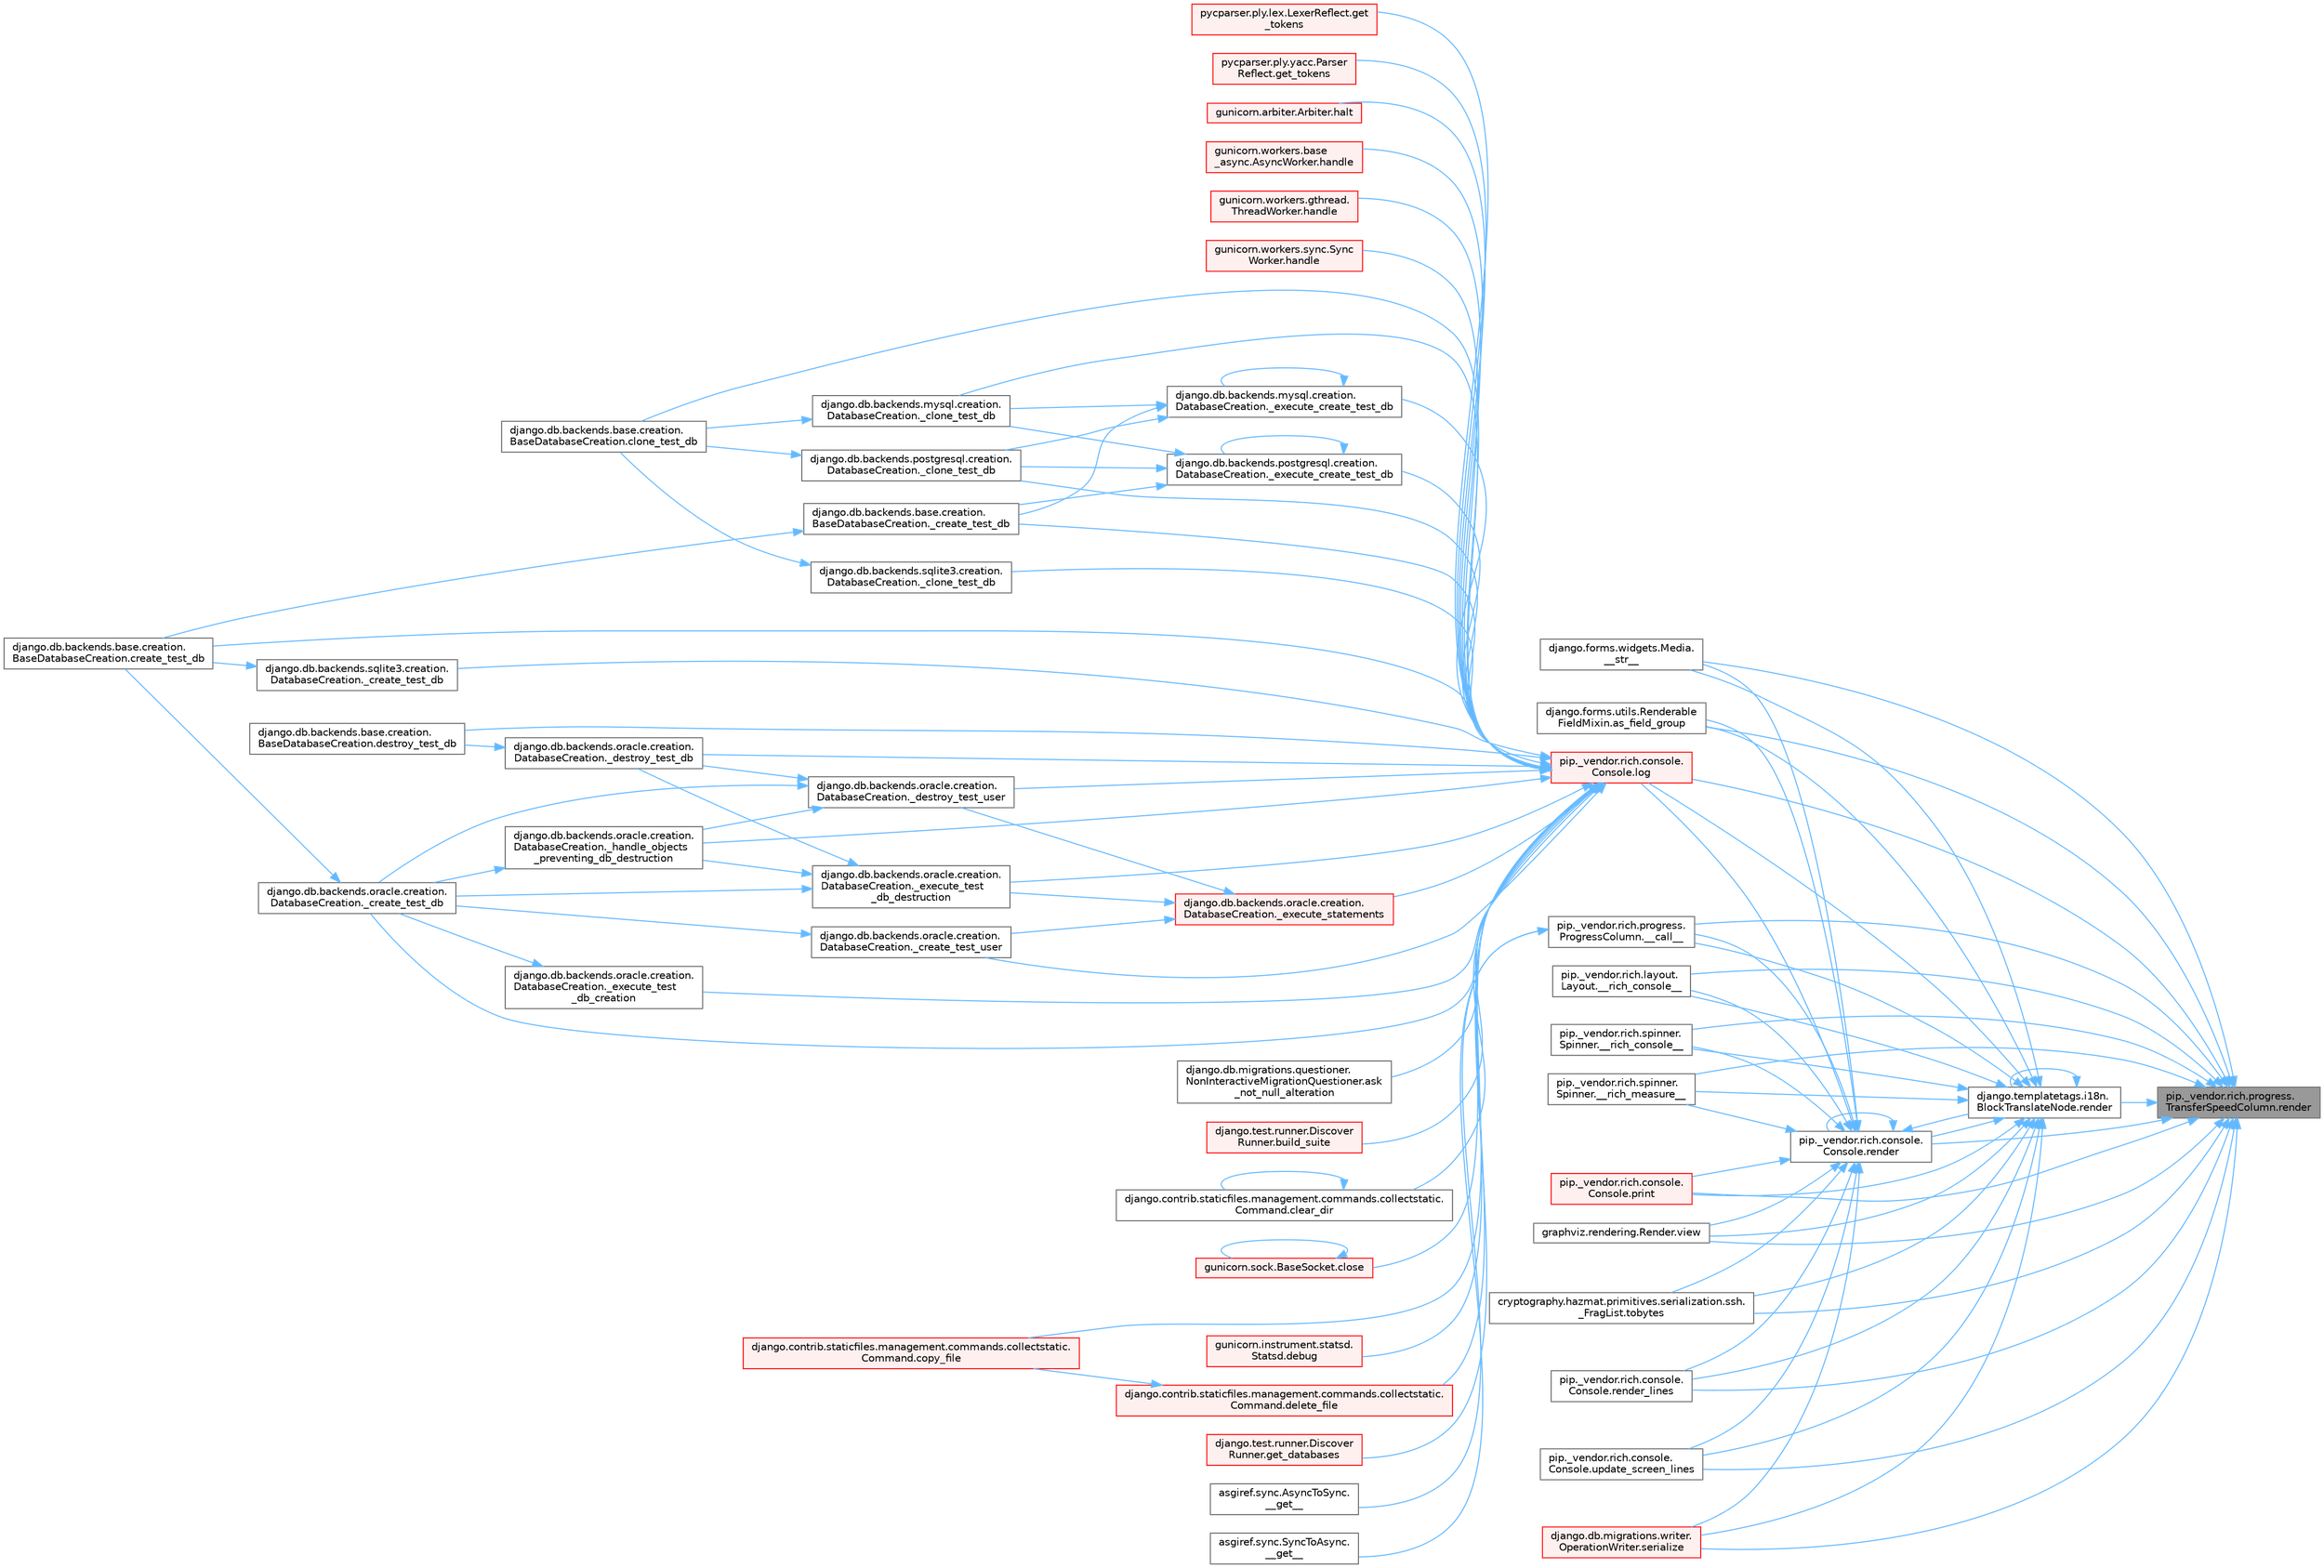 digraph "pip._vendor.rich.progress.TransferSpeedColumn.render"
{
 // LATEX_PDF_SIZE
  bgcolor="transparent";
  edge [fontname=Helvetica,fontsize=10,labelfontname=Helvetica,labelfontsize=10];
  node [fontname=Helvetica,fontsize=10,shape=box,height=0.2,width=0.4];
  rankdir="RL";
  Node1 [id="Node000001",label="pip._vendor.rich.progress.\lTransferSpeedColumn.render",height=0.2,width=0.4,color="gray40", fillcolor="grey60", style="filled", fontcolor="black",tooltip=" "];
  Node1 -> Node2 [id="edge1_Node000001_Node000002",dir="back",color="steelblue1",style="solid",tooltip=" "];
  Node2 [id="Node000002",label="pip._vendor.rich.progress.\lProgressColumn.__call__",height=0.2,width=0.4,color="grey40", fillcolor="white", style="filled",URL="$classpip_1_1__vendor_1_1rich_1_1progress_1_1_progress_column.html#ae0c399be74222f949edb0fa5324cf6ea",tooltip=" "];
  Node2 -> Node3 [id="edge2_Node000002_Node000003",dir="back",color="steelblue1",style="solid",tooltip=" "];
  Node3 [id="Node000003",label="asgiref.sync.AsyncToSync.\l__get__",height=0.2,width=0.4,color="grey40", fillcolor="white", style="filled",URL="$classasgiref_1_1sync_1_1_async_to_sync.html#a23e9ef7a73da98dad9e3f4e65846969b",tooltip=" "];
  Node2 -> Node4 [id="edge3_Node000002_Node000004",dir="back",color="steelblue1",style="solid",tooltip=" "];
  Node4 [id="Node000004",label="asgiref.sync.SyncToAsync.\l__get__",height=0.2,width=0.4,color="grey40", fillcolor="white", style="filled",URL="$classasgiref_1_1sync_1_1_sync_to_async.html#aebdfbe3f01079a529fd2f39810597381",tooltip=" "];
  Node1 -> Node5 [id="edge4_Node000001_Node000005",dir="back",color="steelblue1",style="solid",tooltip=" "];
  Node5 [id="Node000005",label="pip._vendor.rich.layout.\lLayout.__rich_console__",height=0.2,width=0.4,color="grey40", fillcolor="white", style="filled",URL="$classpip_1_1__vendor_1_1rich_1_1layout_1_1_layout.html#ac39cb3d17d2b0324ee1b0dada41a3ebd",tooltip=" "];
  Node1 -> Node6 [id="edge5_Node000001_Node000006",dir="back",color="steelblue1",style="solid",tooltip=" "];
  Node6 [id="Node000006",label="pip._vendor.rich.spinner.\lSpinner.__rich_console__",height=0.2,width=0.4,color="grey40", fillcolor="white", style="filled",URL="$classpip_1_1__vendor_1_1rich_1_1spinner_1_1_spinner.html#a6883d8dced19ac48d4dfc74f776357fd",tooltip=" "];
  Node1 -> Node7 [id="edge6_Node000001_Node000007",dir="back",color="steelblue1",style="solid",tooltip=" "];
  Node7 [id="Node000007",label="pip._vendor.rich.spinner.\lSpinner.__rich_measure__",height=0.2,width=0.4,color="grey40", fillcolor="white", style="filled",URL="$classpip_1_1__vendor_1_1rich_1_1spinner_1_1_spinner.html#a89745682c823c44a31bae8e8d07869f5",tooltip=" "];
  Node1 -> Node8 [id="edge7_Node000001_Node000008",dir="back",color="steelblue1",style="solid",tooltip=" "];
  Node8 [id="Node000008",label="django.forms.widgets.Media.\l__str__",height=0.2,width=0.4,color="grey40", fillcolor="white", style="filled",URL="$classdjango_1_1forms_1_1widgets_1_1_media.html#ae1651710548a7d9f14f036d035012d21",tooltip=" "];
  Node1 -> Node9 [id="edge8_Node000001_Node000009",dir="back",color="steelblue1",style="solid",tooltip=" "];
  Node9 [id="Node000009",label="django.forms.utils.Renderable\lFieldMixin.as_field_group",height=0.2,width=0.4,color="grey40", fillcolor="white", style="filled",URL="$classdjango_1_1forms_1_1utils_1_1_renderable_field_mixin.html#a1e9a1b4f790ea694431554267fd5d74c",tooltip=" "];
  Node1 -> Node10 [id="edge9_Node000001_Node000010",dir="back",color="steelblue1",style="solid",tooltip=" "];
  Node10 [id="Node000010",label="pip._vendor.rich.console.\lConsole.log",height=0.2,width=0.4,color="red", fillcolor="#FFF0F0", style="filled",URL="$classpip_1_1__vendor_1_1rich_1_1console_1_1_console.html#af9c77e39f9413fc2b134c60cfa23b0f1",tooltip=" "];
  Node10 -> Node11 [id="edge10_Node000010_Node000011",dir="back",color="steelblue1",style="solid",tooltip=" "];
  Node11 [id="Node000011",label="django.db.backends.mysql.creation.\lDatabaseCreation._clone_test_db",height=0.2,width=0.4,color="grey40", fillcolor="white", style="filled",URL="$classdjango_1_1db_1_1backends_1_1mysql_1_1creation_1_1_database_creation.html#ab4d99b6a9b6a81141d0fba9440d91619",tooltip=" "];
  Node11 -> Node12 [id="edge11_Node000011_Node000012",dir="back",color="steelblue1",style="solid",tooltip=" "];
  Node12 [id="Node000012",label="django.db.backends.base.creation.\lBaseDatabaseCreation.clone_test_db",height=0.2,width=0.4,color="grey40", fillcolor="white", style="filled",URL="$classdjango_1_1db_1_1backends_1_1base_1_1creation_1_1_base_database_creation.html#aa792ff2a6725c1020027c189ff967316",tooltip=" "];
  Node10 -> Node13 [id="edge12_Node000010_Node000013",dir="back",color="steelblue1",style="solid",tooltip=" "];
  Node13 [id="Node000013",label="django.db.backends.postgresql.creation.\lDatabaseCreation._clone_test_db",height=0.2,width=0.4,color="grey40", fillcolor="white", style="filled",URL="$classdjango_1_1db_1_1backends_1_1postgresql_1_1creation_1_1_database_creation.html#ab57e8a2ba94a8a4888fd435036b4c322",tooltip=" "];
  Node13 -> Node12 [id="edge13_Node000013_Node000012",dir="back",color="steelblue1",style="solid",tooltip=" "];
  Node10 -> Node14 [id="edge14_Node000010_Node000014",dir="back",color="steelblue1",style="solid",tooltip=" "];
  Node14 [id="Node000014",label="django.db.backends.sqlite3.creation.\lDatabaseCreation._clone_test_db",height=0.2,width=0.4,color="grey40", fillcolor="white", style="filled",URL="$classdjango_1_1db_1_1backends_1_1sqlite3_1_1creation_1_1_database_creation.html#a43a28bd11187e2b0677fd0be7643387b",tooltip=" "];
  Node14 -> Node12 [id="edge15_Node000014_Node000012",dir="back",color="steelblue1",style="solid",tooltip=" "];
  Node10 -> Node15 [id="edge16_Node000010_Node000015",dir="back",color="steelblue1",style="solid",tooltip=" "];
  Node15 [id="Node000015",label="django.db.backends.base.creation.\lBaseDatabaseCreation._create_test_db",height=0.2,width=0.4,color="grey40", fillcolor="white", style="filled",URL="$classdjango_1_1db_1_1backends_1_1base_1_1creation_1_1_base_database_creation.html#a3782aff49b95503af2f0e518a10dc22d",tooltip=" "];
  Node15 -> Node16 [id="edge17_Node000015_Node000016",dir="back",color="steelblue1",style="solid",tooltip=" "];
  Node16 [id="Node000016",label="django.db.backends.base.creation.\lBaseDatabaseCreation.create_test_db",height=0.2,width=0.4,color="grey40", fillcolor="white", style="filled",URL="$classdjango_1_1db_1_1backends_1_1base_1_1creation_1_1_base_database_creation.html#af6962208f3f5ffa10ab9acf501090181",tooltip=" "];
  Node10 -> Node17 [id="edge18_Node000010_Node000017",dir="back",color="steelblue1",style="solid",tooltip=" "];
  Node17 [id="Node000017",label="django.db.backends.oracle.creation.\lDatabaseCreation._create_test_db",height=0.2,width=0.4,color="grey40", fillcolor="white", style="filled",URL="$classdjango_1_1db_1_1backends_1_1oracle_1_1creation_1_1_database_creation.html#aea03f2099a0f6691226755c6b60c133f",tooltip=" "];
  Node17 -> Node16 [id="edge19_Node000017_Node000016",dir="back",color="steelblue1",style="solid",tooltip=" "];
  Node10 -> Node18 [id="edge20_Node000010_Node000018",dir="back",color="steelblue1",style="solid",tooltip=" "];
  Node18 [id="Node000018",label="django.db.backends.sqlite3.creation.\lDatabaseCreation._create_test_db",height=0.2,width=0.4,color="grey40", fillcolor="white", style="filled",URL="$classdjango_1_1db_1_1backends_1_1sqlite3_1_1creation_1_1_database_creation.html#a67d2c057a1e604f78b379e63cd6bff28",tooltip=" "];
  Node18 -> Node16 [id="edge21_Node000018_Node000016",dir="back",color="steelblue1",style="solid",tooltip=" "];
  Node10 -> Node19 [id="edge22_Node000010_Node000019",dir="back",color="steelblue1",style="solid",tooltip=" "];
  Node19 [id="Node000019",label="django.db.backends.oracle.creation.\lDatabaseCreation._create_test_user",height=0.2,width=0.4,color="grey40", fillcolor="white", style="filled",URL="$classdjango_1_1db_1_1backends_1_1oracle_1_1creation_1_1_database_creation.html#a59ea754a7f0af2c6d24086c033e1a0dd",tooltip=" "];
  Node19 -> Node17 [id="edge23_Node000019_Node000017",dir="back",color="steelblue1",style="solid",tooltip=" "];
  Node10 -> Node20 [id="edge24_Node000010_Node000020",dir="back",color="steelblue1",style="solid",tooltip=" "];
  Node20 [id="Node000020",label="django.db.backends.oracle.creation.\lDatabaseCreation._destroy_test_db",height=0.2,width=0.4,color="grey40", fillcolor="white", style="filled",URL="$classdjango_1_1db_1_1backends_1_1oracle_1_1creation_1_1_database_creation.html#a08dd28500eb796fba820014d705845e1",tooltip=" "];
  Node20 -> Node21 [id="edge25_Node000020_Node000021",dir="back",color="steelblue1",style="solid",tooltip=" "];
  Node21 [id="Node000021",label="django.db.backends.base.creation.\lBaseDatabaseCreation.destroy_test_db",height=0.2,width=0.4,color="grey40", fillcolor="white", style="filled",URL="$classdjango_1_1db_1_1backends_1_1base_1_1creation_1_1_base_database_creation.html#a2c41c21dd95190d85b132c7666f9593d",tooltip=" "];
  Node10 -> Node22 [id="edge26_Node000010_Node000022",dir="back",color="steelblue1",style="solid",tooltip=" "];
  Node22 [id="Node000022",label="django.db.backends.oracle.creation.\lDatabaseCreation._destroy_test_user",height=0.2,width=0.4,color="grey40", fillcolor="white", style="filled",URL="$classdjango_1_1db_1_1backends_1_1oracle_1_1creation_1_1_database_creation.html#ac5b566d811b2dcccb9c6c125486ec8b9",tooltip=" "];
  Node22 -> Node17 [id="edge27_Node000022_Node000017",dir="back",color="steelblue1",style="solid",tooltip=" "];
  Node22 -> Node20 [id="edge28_Node000022_Node000020",dir="back",color="steelblue1",style="solid",tooltip=" "];
  Node22 -> Node23 [id="edge29_Node000022_Node000023",dir="back",color="steelblue1",style="solid",tooltip=" "];
  Node23 [id="Node000023",label="django.db.backends.oracle.creation.\lDatabaseCreation._handle_objects\l_preventing_db_destruction",height=0.2,width=0.4,color="grey40", fillcolor="white", style="filled",URL="$classdjango_1_1db_1_1backends_1_1oracle_1_1creation_1_1_database_creation.html#a1c37c804f0a89dbadda5bc9fd5b601af",tooltip=" "];
  Node23 -> Node17 [id="edge30_Node000023_Node000017",dir="back",color="steelblue1",style="solid",tooltip=" "];
  Node10 -> Node24 [id="edge31_Node000010_Node000024",dir="back",color="steelblue1",style="solid",tooltip=" "];
  Node24 [id="Node000024",label="django.db.backends.mysql.creation.\lDatabaseCreation._execute_create_test_db",height=0.2,width=0.4,color="grey40", fillcolor="white", style="filled",URL="$classdjango_1_1db_1_1backends_1_1mysql_1_1creation_1_1_database_creation.html#ab42ab74c9087be175aad845aec9d4160",tooltip=" "];
  Node24 -> Node11 [id="edge32_Node000024_Node000011",dir="back",color="steelblue1",style="solid",tooltip=" "];
  Node24 -> Node13 [id="edge33_Node000024_Node000013",dir="back",color="steelblue1",style="solid",tooltip=" "];
  Node24 -> Node15 [id="edge34_Node000024_Node000015",dir="back",color="steelblue1",style="solid",tooltip=" "];
  Node24 -> Node24 [id="edge35_Node000024_Node000024",dir="back",color="steelblue1",style="solid",tooltip=" "];
  Node10 -> Node25 [id="edge36_Node000010_Node000025",dir="back",color="steelblue1",style="solid",tooltip=" "];
  Node25 [id="Node000025",label="django.db.backends.postgresql.creation.\lDatabaseCreation._execute_create_test_db",height=0.2,width=0.4,color="grey40", fillcolor="white", style="filled",URL="$classdjango_1_1db_1_1backends_1_1postgresql_1_1creation_1_1_database_creation.html#a8c9e9502a3370ff7f46e7982b1ace1ec",tooltip=" "];
  Node25 -> Node11 [id="edge37_Node000025_Node000011",dir="back",color="steelblue1",style="solid",tooltip=" "];
  Node25 -> Node13 [id="edge38_Node000025_Node000013",dir="back",color="steelblue1",style="solid",tooltip=" "];
  Node25 -> Node15 [id="edge39_Node000025_Node000015",dir="back",color="steelblue1",style="solid",tooltip=" "];
  Node25 -> Node25 [id="edge40_Node000025_Node000025",dir="back",color="steelblue1",style="solid",tooltip=" "];
  Node10 -> Node26 [id="edge41_Node000010_Node000026",dir="back",color="steelblue1",style="solid",tooltip=" "];
  Node26 [id="Node000026",label="django.db.backends.oracle.creation.\lDatabaseCreation._execute_statements",height=0.2,width=0.4,color="red", fillcolor="#FFF0F0", style="filled",URL="$classdjango_1_1db_1_1backends_1_1oracle_1_1creation_1_1_database_creation.html#a40f0a887cb7b18753bb057b12ede6de5",tooltip=" "];
  Node26 -> Node19 [id="edge42_Node000026_Node000019",dir="back",color="steelblue1",style="solid",tooltip=" "];
  Node26 -> Node22 [id="edge43_Node000026_Node000022",dir="back",color="steelblue1",style="solid",tooltip=" "];
  Node26 -> Node29 [id="edge44_Node000026_Node000029",dir="back",color="steelblue1",style="solid",tooltip=" "];
  Node29 [id="Node000029",label="django.db.backends.oracle.creation.\lDatabaseCreation._execute_test\l_db_destruction",height=0.2,width=0.4,color="grey40", fillcolor="white", style="filled",URL="$classdjango_1_1db_1_1backends_1_1oracle_1_1creation_1_1_database_creation.html#a122c68cb1495e4c1a5c9c6a8f61ea46f",tooltip=" "];
  Node29 -> Node17 [id="edge45_Node000029_Node000017",dir="back",color="steelblue1",style="solid",tooltip=" "];
  Node29 -> Node20 [id="edge46_Node000029_Node000020",dir="back",color="steelblue1",style="solid",tooltip=" "];
  Node29 -> Node23 [id="edge47_Node000029_Node000023",dir="back",color="steelblue1",style="solid",tooltip=" "];
  Node10 -> Node28 [id="edge48_Node000010_Node000028",dir="back",color="steelblue1",style="solid",tooltip=" "];
  Node28 [id="Node000028",label="django.db.backends.oracle.creation.\lDatabaseCreation._execute_test\l_db_creation",height=0.2,width=0.4,color="grey40", fillcolor="white", style="filled",URL="$classdjango_1_1db_1_1backends_1_1oracle_1_1creation_1_1_database_creation.html#a66d037f8286d396a98cf6ad2a5b9f25f",tooltip=" "];
  Node28 -> Node17 [id="edge49_Node000028_Node000017",dir="back",color="steelblue1",style="solid",tooltip=" "];
  Node10 -> Node29 [id="edge50_Node000010_Node000029",dir="back",color="steelblue1",style="solid",tooltip=" "];
  Node10 -> Node23 [id="edge51_Node000010_Node000023",dir="back",color="steelblue1",style="solid",tooltip=" "];
  Node10 -> Node30 [id="edge52_Node000010_Node000030",dir="back",color="steelblue1",style="solid",tooltip=" "];
  Node30 [id="Node000030",label="django.db.migrations.questioner.\lNonInteractiveMigrationQuestioner.ask\l_not_null_alteration",height=0.2,width=0.4,color="grey40", fillcolor="white", style="filled",URL="$classdjango_1_1db_1_1migrations_1_1questioner_1_1_non_interactive_migration_questioner.html#a8e2e9dcddaff9a58581a3bdfbc87136f",tooltip=" "];
  Node10 -> Node31 [id="edge53_Node000010_Node000031",dir="back",color="steelblue1",style="solid",tooltip=" "];
  Node31 [id="Node000031",label="django.test.runner.Discover\lRunner.build_suite",height=0.2,width=0.4,color="red", fillcolor="#FFF0F0", style="filled",URL="$classdjango_1_1test_1_1runner_1_1_discover_runner.html#a59c1b9e138786179fdbfce3ab15bf2c8",tooltip=" "];
  Node10 -> Node33 [id="edge54_Node000010_Node000033",dir="back",color="steelblue1",style="solid",tooltip=" "];
  Node33 [id="Node000033",label="django.contrib.staticfiles.management.commands.collectstatic.\lCommand.clear_dir",height=0.2,width=0.4,color="grey40", fillcolor="white", style="filled",URL="$classdjango_1_1contrib_1_1staticfiles_1_1management_1_1commands_1_1collectstatic_1_1_command.html#a2974077448bb3e1203a0c82350976399",tooltip=" "];
  Node33 -> Node33 [id="edge55_Node000033_Node000033",dir="back",color="steelblue1",style="solid",tooltip=" "];
  Node10 -> Node12 [id="edge56_Node000010_Node000012",dir="back",color="steelblue1",style="solid",tooltip=" "];
  Node10 -> Node34 [id="edge57_Node000010_Node000034",dir="back",color="steelblue1",style="solid",tooltip=" "];
  Node34 [id="Node000034",label="gunicorn.sock.BaseSocket.close",height=0.2,width=0.4,color="red", fillcolor="#FFF0F0", style="filled",URL="$classgunicorn_1_1sock_1_1_base_socket.html#af2002e81bf30cc8c6614f9568af6ef06",tooltip=" "];
  Node34 -> Node34 [id="edge58_Node000034_Node000034",dir="back",color="steelblue1",style="solid",tooltip=" "];
  Node10 -> Node2413 [id="edge59_Node000010_Node002413",dir="back",color="steelblue1",style="solid",tooltip=" "];
  Node2413 [id="Node002413",label="django.contrib.staticfiles.management.commands.collectstatic.\lCommand.copy_file",height=0.2,width=0.4,color="red", fillcolor="#FFF0F0", style="filled",URL="$classdjango_1_1contrib_1_1staticfiles_1_1management_1_1commands_1_1collectstatic_1_1_command.html#aa1d53e284649215d968d4bb505fb4d4b",tooltip=" "];
  Node10 -> Node16 [id="edge60_Node000010_Node000016",dir="back",color="steelblue1",style="solid",tooltip=" "];
  Node10 -> Node2996 [id="edge61_Node000010_Node002996",dir="back",color="steelblue1",style="solid",tooltip=" "];
  Node2996 [id="Node002996",label="gunicorn.instrument.statsd.\lStatsd.debug",height=0.2,width=0.4,color="red", fillcolor="#FFF0F0", style="filled",URL="$classgunicorn_1_1instrument_1_1statsd_1_1_statsd.html#abb1906a025131e88e3da6201580d70b8",tooltip=" "];
  Node10 -> Node2412 [id="edge62_Node000010_Node002412",dir="back",color="steelblue1",style="solid",tooltip=" "];
  Node2412 [id="Node002412",label="django.contrib.staticfiles.management.commands.collectstatic.\lCommand.delete_file",height=0.2,width=0.4,color="red", fillcolor="#FFF0F0", style="filled",URL="$classdjango_1_1contrib_1_1staticfiles_1_1management_1_1commands_1_1collectstatic_1_1_command.html#a54d45dfce4bec3a86e7cd24afd6ade21",tooltip=" "];
  Node2412 -> Node2413 [id="edge63_Node002412_Node002413",dir="back",color="steelblue1",style="solid",tooltip=" "];
  Node10 -> Node21 [id="edge64_Node000010_Node000021",dir="back",color="steelblue1",style="solid",tooltip=" "];
  Node10 -> Node2997 [id="edge65_Node000010_Node002997",dir="back",color="steelblue1",style="solid",tooltip=" "];
  Node2997 [id="Node002997",label="django.test.runner.Discover\lRunner.get_databases",height=0.2,width=0.4,color="red", fillcolor="#FFF0F0", style="filled",URL="$classdjango_1_1test_1_1runner_1_1_discover_runner.html#ad447cd139bbf24a8ca2d0c4bd0bb9810",tooltip=" "];
  Node10 -> Node1605 [id="edge66_Node000010_Node001605",dir="back",color="steelblue1",style="solid",tooltip=" "];
  Node1605 [id="Node001605",label="pycparser.ply.lex.LexerReflect.get\l_tokens",height=0.2,width=0.4,color="red", fillcolor="#FFF0F0", style="filled",URL="$classpycparser_1_1ply_1_1lex_1_1_lexer_reflect.html#a10983bce282c9b55abb82ce3807c6286",tooltip=" "];
  Node10 -> Node1607 [id="edge67_Node000010_Node001607",dir="back",color="steelblue1",style="solid",tooltip=" "];
  Node1607 [id="Node001607",label="pycparser.ply.yacc.Parser\lReflect.get_tokens",height=0.2,width=0.4,color="red", fillcolor="#FFF0F0", style="filled",URL="$classpycparser_1_1ply_1_1yacc_1_1_parser_reflect.html#a32a8391d1552f74d1fd812eec68dc908",tooltip=" "];
  Node10 -> Node1410 [id="edge68_Node000010_Node001410",dir="back",color="steelblue1",style="solid",tooltip=" "];
  Node1410 [id="Node001410",label="gunicorn.arbiter.Arbiter.halt",height=0.2,width=0.4,color="red", fillcolor="#FFF0F0", style="filled",URL="$classgunicorn_1_1arbiter_1_1_arbiter.html#a8c96a567bd668d560500593a6681b98c",tooltip=" "];
  Node10 -> Node1559 [id="edge69_Node000010_Node001559",dir="back",color="steelblue1",style="solid",tooltip=" "];
  Node1559 [id="Node001559",label="gunicorn.workers.base\l_async.AsyncWorker.handle",height=0.2,width=0.4,color="red", fillcolor="#FFF0F0", style="filled",URL="$classgunicorn_1_1workers_1_1base__async_1_1_async_worker.html#a70fcd33fad885f927f5ecd568c687cda",tooltip=" "];
  Node10 -> Node1560 [id="edge70_Node000010_Node001560",dir="back",color="steelblue1",style="solid",tooltip=" "];
  Node1560 [id="Node001560",label="gunicorn.workers.gthread.\lThreadWorker.handle",height=0.2,width=0.4,color="red", fillcolor="#FFF0F0", style="filled",URL="$classgunicorn_1_1workers_1_1gthread_1_1_thread_worker.html#a4f8aea398a9cc47d2065177bb1b6ccf1",tooltip=" "];
  Node10 -> Node1561 [id="edge71_Node000010_Node001561",dir="back",color="steelblue1",style="solid",tooltip=" "];
  Node1561 [id="Node001561",label="gunicorn.workers.sync.Sync\lWorker.handle",height=0.2,width=0.4,color="red", fillcolor="#FFF0F0", style="filled",URL="$classgunicorn_1_1workers_1_1sync_1_1_sync_worker.html#a50db3bfd7d97e0e4cb7e22bd066dd7de",tooltip=" "];
  Node1 -> Node431 [id="edge72_Node000001_Node000431",dir="back",color="steelblue1",style="solid",tooltip=" "];
  Node431 [id="Node000431",label="pip._vendor.rich.console.\lConsole.print",height=0.2,width=0.4,color="red", fillcolor="#FFF0F0", style="filled",URL="$classpip_1_1__vendor_1_1rich_1_1console_1_1_console.html#af954370cdbb49236b597f2c11064549d",tooltip=" "];
  Node1 -> Node513 [id="edge73_Node000001_Node000513",dir="back",color="steelblue1",style="solid",tooltip=" "];
  Node513 [id="Node000513",label="django.templatetags.i18n.\lBlockTranslateNode.render",height=0.2,width=0.4,color="grey40", fillcolor="white", style="filled",URL="$classdjango_1_1templatetags_1_1i18n_1_1_block_translate_node.html#aaf05bebfd02c1c4b676387ada0357832",tooltip=" "];
  Node513 -> Node2 [id="edge74_Node000513_Node000002",dir="back",color="steelblue1",style="solid",tooltip=" "];
  Node513 -> Node5 [id="edge75_Node000513_Node000005",dir="back",color="steelblue1",style="solid",tooltip=" "];
  Node513 -> Node6 [id="edge76_Node000513_Node000006",dir="back",color="steelblue1",style="solid",tooltip=" "];
  Node513 -> Node7 [id="edge77_Node000513_Node000007",dir="back",color="steelblue1",style="solid",tooltip=" "];
  Node513 -> Node8 [id="edge78_Node000513_Node000008",dir="back",color="steelblue1",style="solid",tooltip=" "];
  Node513 -> Node9 [id="edge79_Node000513_Node000009",dir="back",color="steelblue1",style="solid",tooltip=" "];
  Node513 -> Node10 [id="edge80_Node000513_Node000010",dir="back",color="steelblue1",style="solid",tooltip=" "];
  Node513 -> Node431 [id="edge81_Node000513_Node000431",dir="back",color="steelblue1",style="solid",tooltip=" "];
  Node513 -> Node513 [id="edge82_Node000513_Node000513",dir="back",color="steelblue1",style="solid",tooltip=" "];
  Node513 -> Node514 [id="edge83_Node000513_Node000514",dir="back",color="steelblue1",style="solid",tooltip=" "];
  Node514 [id="Node000514",label="pip._vendor.rich.console.\lConsole.render",height=0.2,width=0.4,color="grey40", fillcolor="white", style="filled",URL="$classpip_1_1__vendor_1_1rich_1_1console_1_1_console.html#a9551b8254c573105adde80622393a938",tooltip=" "];
  Node514 -> Node2 [id="edge84_Node000514_Node000002",dir="back",color="steelblue1",style="solid",tooltip=" "];
  Node514 -> Node5 [id="edge85_Node000514_Node000005",dir="back",color="steelblue1",style="solid",tooltip=" "];
  Node514 -> Node6 [id="edge86_Node000514_Node000006",dir="back",color="steelblue1",style="solid",tooltip=" "];
  Node514 -> Node7 [id="edge87_Node000514_Node000007",dir="back",color="steelblue1",style="solid",tooltip=" "];
  Node514 -> Node8 [id="edge88_Node000514_Node000008",dir="back",color="steelblue1",style="solid",tooltip=" "];
  Node514 -> Node9 [id="edge89_Node000514_Node000009",dir="back",color="steelblue1",style="solid",tooltip=" "];
  Node514 -> Node10 [id="edge90_Node000514_Node000010",dir="back",color="steelblue1",style="solid",tooltip=" "];
  Node514 -> Node431 [id="edge91_Node000514_Node000431",dir="back",color="steelblue1",style="solid",tooltip=" "];
  Node514 -> Node513 [id="edge92_Node000514_Node000513",dir="back",color="steelblue1",style="solid",tooltip=" "];
  Node514 -> Node514 [id="edge93_Node000514_Node000514",dir="back",color="steelblue1",style="solid",tooltip=" "];
  Node514 -> Node515 [id="edge94_Node000514_Node000515",dir="back",color="steelblue1",style="solid",tooltip=" "];
  Node515 [id="Node000515",label="pip._vendor.rich.console.\lConsole.render_lines",height=0.2,width=0.4,color="grey40", fillcolor="white", style="filled",URL="$classpip_1_1__vendor_1_1rich_1_1console_1_1_console.html#a5818808a49db20c5bee6986425f96f14",tooltip=" "];
  Node514 -> Node516 [id="edge95_Node000514_Node000516",dir="back",color="steelblue1",style="solid",tooltip=" "];
  Node516 [id="Node000516",label="django.db.migrations.writer.\lOperationWriter.serialize",height=0.2,width=0.4,color="red", fillcolor="#FFF0F0", style="filled",URL="$classdjango_1_1db_1_1migrations_1_1writer_1_1_operation_writer.html#a866e8d13e1c54a35d74e9a6b0383b2f8",tooltip=" "];
  Node514 -> Node588 [id="edge96_Node000514_Node000588",dir="back",color="steelblue1",style="solid",tooltip=" "];
  Node588 [id="Node000588",label="cryptography.hazmat.primitives.serialization.ssh.\l_FragList.tobytes",height=0.2,width=0.4,color="grey40", fillcolor="white", style="filled",URL="$classcryptography_1_1hazmat_1_1primitives_1_1serialization_1_1ssh_1_1___frag_list.html#a195dd4e7c741624829a13af53fa3de38",tooltip=" "];
  Node514 -> Node589 [id="edge97_Node000514_Node000589",dir="back",color="steelblue1",style="solid",tooltip=" "];
  Node589 [id="Node000589",label="pip._vendor.rich.console.\lConsole.update_screen_lines",height=0.2,width=0.4,color="grey40", fillcolor="white", style="filled",URL="$classpip_1_1__vendor_1_1rich_1_1console_1_1_console.html#a21cfe5af86ec7533f23d45fe2969817e",tooltip=" "];
  Node514 -> Node590 [id="edge98_Node000514_Node000590",dir="back",color="steelblue1",style="solid",tooltip=" "];
  Node590 [id="Node000590",label="graphviz.rendering.Render.view",height=0.2,width=0.4,color="grey40", fillcolor="white", style="filled",URL="$classgraphviz_1_1rendering_1_1_render.html#a53169c422996b9a7e92b5580c13914e2",tooltip=" "];
  Node513 -> Node515 [id="edge99_Node000513_Node000515",dir="back",color="steelblue1",style="solid",tooltip=" "];
  Node513 -> Node516 [id="edge100_Node000513_Node000516",dir="back",color="steelblue1",style="solid",tooltip=" "];
  Node513 -> Node588 [id="edge101_Node000513_Node000588",dir="back",color="steelblue1",style="solid",tooltip=" "];
  Node513 -> Node589 [id="edge102_Node000513_Node000589",dir="back",color="steelblue1",style="solid",tooltip=" "];
  Node513 -> Node590 [id="edge103_Node000513_Node000590",dir="back",color="steelblue1",style="solid",tooltip=" "];
  Node1 -> Node514 [id="edge104_Node000001_Node000514",dir="back",color="steelblue1",style="solid",tooltip=" "];
  Node1 -> Node515 [id="edge105_Node000001_Node000515",dir="back",color="steelblue1",style="solid",tooltip=" "];
  Node1 -> Node516 [id="edge106_Node000001_Node000516",dir="back",color="steelblue1",style="solid",tooltip=" "];
  Node1 -> Node588 [id="edge107_Node000001_Node000588",dir="back",color="steelblue1",style="solid",tooltip=" "];
  Node1 -> Node589 [id="edge108_Node000001_Node000589",dir="back",color="steelblue1",style="solid",tooltip=" "];
  Node1 -> Node590 [id="edge109_Node000001_Node000590",dir="back",color="steelblue1",style="solid",tooltip=" "];
}
